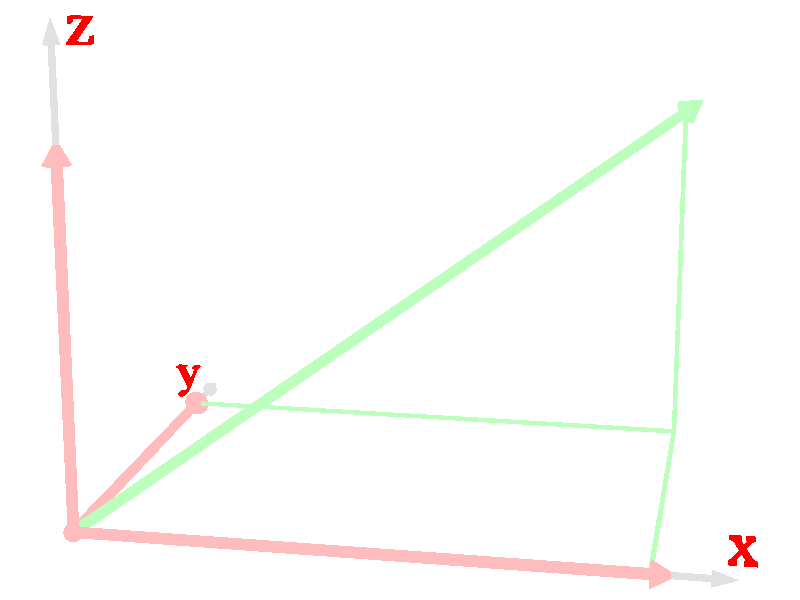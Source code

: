 #include "colors.inc"

camera {
        location <2.3, 2.5, -6>
        look_at <0.95, 0.6, 1.1>
        right 4/3 * x * 0.31
        up y * 0.31
}

light_source { <5, 8, -15> color White }
sky_sphere {
        pigment { color White }
}

#declare linethickness = 3;
#macro axis(from, dir)
        cylinder { from, from + dir, 0.004 * linethickness
                pigment { color Gray }
        }
        cone { from + dir, 0.01 * linethickness, from + dir + vnormalize(dir) * 0.03 * linethickness, 0
                pigment { color Gray }
        }
#end
axis(<0,0,0>, <2.2,   0,   0>)
axis(<0,0,0>, <  0, 1.7,   0>)
axis(<0,0,0>, <  0,   0, 1.7>)

#declare vectorthickness = 5;
#macro vector(from, vv) 
	sphere { from, 0.006 * vectorthickness }
        cylinder { from, from + vv, 0.004 * vectorthickness
                pigment { color rgb <1.0,0.5,0.5> }
        }
        cone { from + vv, 0.01 * vectorthickness, from + vv + vnormalize(vv) * 0.03 * linethickness, 0
                pigment { color rgb <1.0,0.5,0.5> }
        }
#end

#macro vektor(from, vv) 
	sphere { from, 0.006 * vectorthickness }
        cylinder { from, from + vv, 0.004 * vectorthickness
                pigment { color rgb <0.5,1.0,0.5> }
        }
        cone { from + vv, 0.01 * vectorthickness, from + vv + vnormalize(vv) * 0.03 * linethickness, 0
                pigment { color rgb <0.5,1.0,0.5> }
        }
#end

#macro line(from, to)
        cylinder { from, to, 0.003 * linethickness
                pigment { color rgb <0.5,1.0,0.5> }
        }
#end


vector(<0,0,0>, <2, 0  , 0  >)
vector(<0,0,0>, <0, 1.3, 0  >)
vector(<0,0,0>, <0, 0  , 1.5>)

line(<2, 0, 0  >, <2, 0  , 1.5>)
line(<0, 0, 1.5>, <2, 0  , 1.5>)
line(<2, 0, 1.5>, <2, 1.3, 1.5>)
/* line(<0, 1.3, 0>, <2, 1.3, 1.5>) */

vektor(<0,0,0>, <2, 1.3, 1.5>)

sphere { <0, 0, 0>, 0.007 * 5
	pigment { color rgb <1.0,0.5,0.5> }
}

text {
	ttf "timrom.ttf" "x" 0.2, 0
	pigment { Red }
	scale 0.2 translate <2.25,0.05,0>
}
text {
	ttf "timrom.ttf" "z" 0.2, 0
	pigment { Red }
	scale 0.2 translate <0.05,1.7,0>
}
text {
	ttf "timrom.ttf" "y" 0.2, 0
	pigment { Red }
	scale 0.2 translate <-0.15,0.0,1.7>
}




